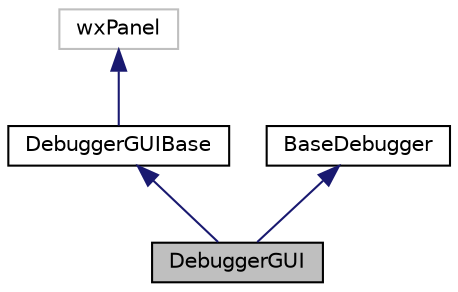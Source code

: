 digraph "DebuggerGUI"
{
  edge [fontname="Helvetica",fontsize="10",labelfontname="Helvetica",labelfontsize="10"];
  node [fontname="Helvetica",fontsize="10",shape=record];
  Node1 [label="DebuggerGUI",height=0.2,width=0.4,color="black", fillcolor="grey75", style="filled", fontcolor="black"];
  Node2 -> Node1 [dir="back",color="midnightblue",fontsize="10",style="solid",fontname="Helvetica"];
  Node2 [label="DebuggerGUIBase",height=0.2,width=0.4,color="black", fillcolor="white", style="filled",URL="$d8/d2b/class_debugger_g_u_i_base.html"];
  Node3 -> Node2 [dir="back",color="midnightblue",fontsize="10",style="solid",fontname="Helvetica"];
  Node3 [label="wxPanel",height=0.2,width=0.4,color="grey75", fillcolor="white", style="filled"];
  Node4 -> Node1 [dir="back",color="midnightblue",fontsize="10",style="solid",fontname="Helvetica"];
  Node4 [label="BaseDebugger",height=0.2,width=0.4,color="black", fillcolor="white", style="filled",URL="$d2/dce/class_base_debugger.html",tooltip="Internal base class to implement a debugger. Derive from this class and implement UpdateGUI function ..."];
}
